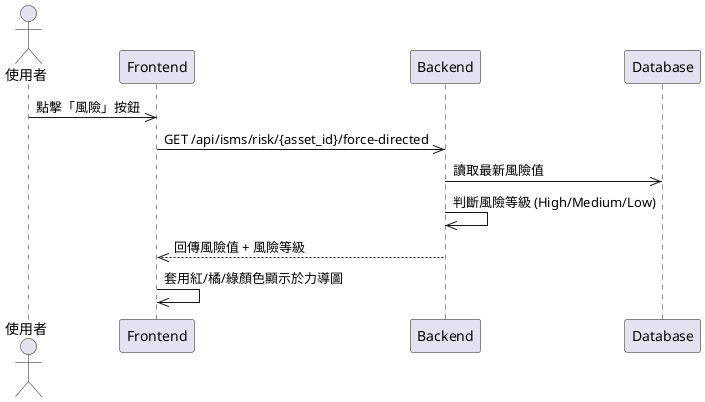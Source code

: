 @startuml
actor User as "使用者"
participant Frontend
participant Backend
participant Database

User ->> Frontend: 點擊「風險」按鈕
Frontend ->> Backend: GET /api/isms/risk/{asset_id}/force-directed
Backend ->> Database: 讀取最新風險值
Backend ->> Backend: 判斷風險等級 (High/Medium/Low)
Backend -->> Frontend: 回傳風險值 + 風險等級
Frontend ->> Frontend: 套用紅/橘/綠顏色顯示於力導圖
@enduml
